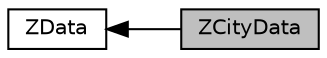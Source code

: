 digraph "ZCityData"
{
  edge [fontname="Helvetica",fontsize="10",labelfontname="Helvetica",labelfontsize="10"];
  node [fontname="Helvetica",fontsize="10",shape=record];
  rankdir=LR;
  Node0 [label="ZCityData",height=0.2,width=0.4,color="black", fillcolor="grey75", style="filled", fontcolor="black"];
  Node1 [label="ZData",height=0.2,width=0.4,color="black", fillcolor="white", style="filled",URL="$group__z_data.html",tooltip="The data classes and utility methods of the library. "];
  Node1->Node0 [shape=plaintext, dir="back", style="solid"];
}
